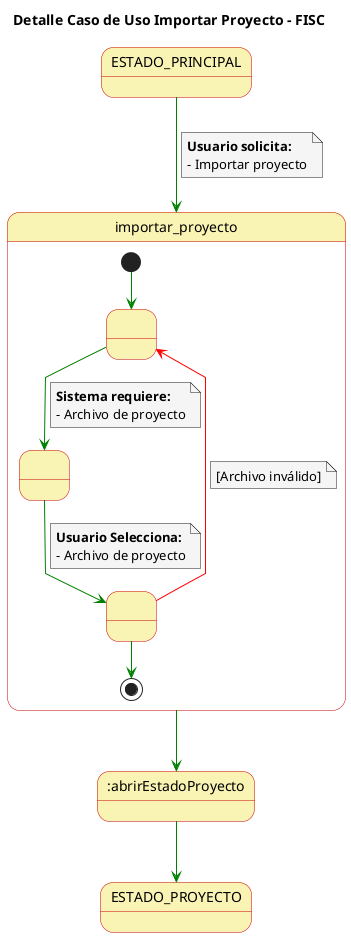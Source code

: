 @startuml

skinparam state {
  BackgroundColor #faf4b4
  BorderColor #c90000
}

skinparam note {
  BackgroundColor #f5f5f5
}

skinparam linetype polyline

title Detalle Caso de Uso Importar Proyecto - FISC


ESTADO_PRINCIPAL -[#green]-> importar_proyecto 
note on link
  **Usuario solicita:**
  - Importar proyecto
end note

state importar_proyecto {
  state 1 as " "
  state 2 as " "
  state 3 as " "
  
  [*] -[#green]-> 1
  1 -[#green]-> 2
  note on link
      **Sistema requiere:**
      - Archivo de proyecto
  end note
  2 -[#green]-> 3
  note on link
    **Usuario Selecciona:**
    - Archivo de proyecto
  end note
  3 -[#red]-> 1
  note on link
    [Archivo inválido]
  end note
  3 -[#green]-> [*]
}

importar_proyecto -[#green]-> :abrirEstadoProyecto

:abrirEstadoProyecto -[#green]-> ESTADO_PROYECTO

@enduml